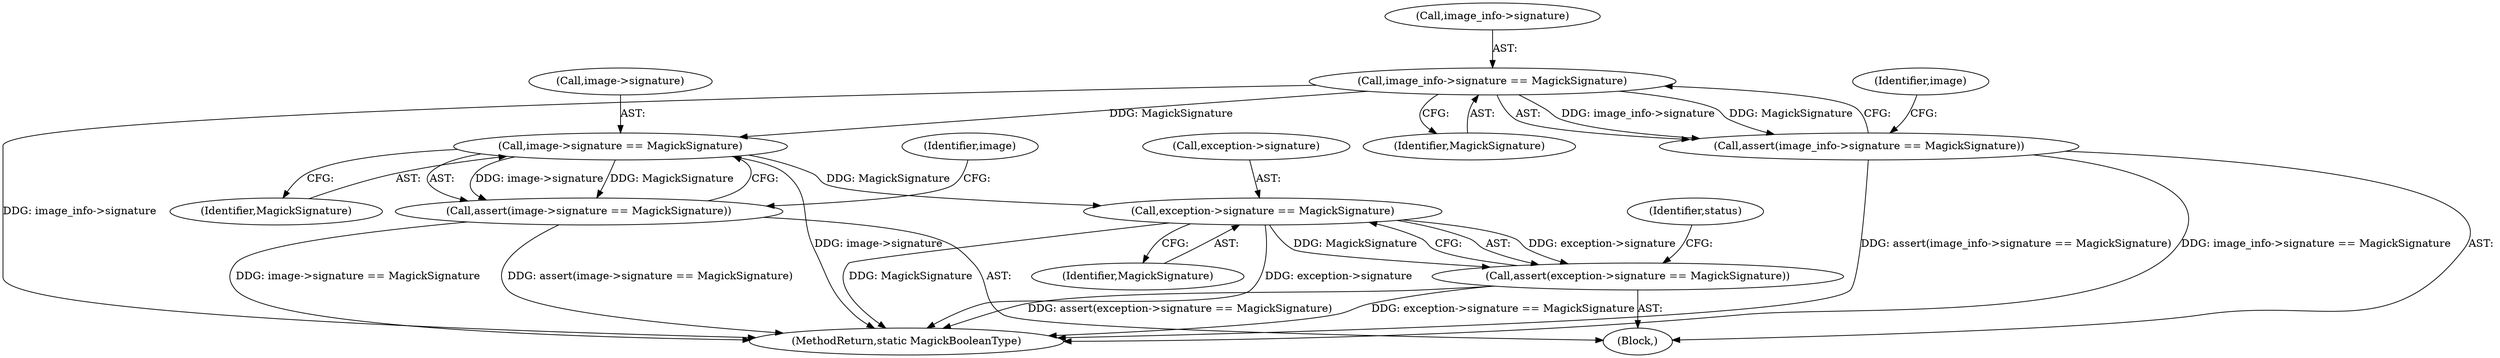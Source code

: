 digraph "0_ImageMagick_0f6fc2d5bf8f500820c3dbcf0d23ee14f2d9f734_4@pointer" {
"1000152" [label="(Call,image_info->signature == MagickSignature)"];
"1000151" [label="(Call,assert(image_info->signature == MagickSignature))"];
"1000164" [label="(Call,image->signature == MagickSignature)"];
"1000163" [label="(Call,assert(image->signature == MagickSignature))"];
"1000206" [label="(Call,exception->signature == MagickSignature)"];
"1000205" [label="(Call,assert(exception->signature == MagickSignature))"];
"1000206" [label="(Call,exception->signature == MagickSignature)"];
"1000152" [label="(Call,image_info->signature == MagickSignature)"];
"1001940" [label="(MethodReturn,static MagickBooleanType)"];
"1000212" [label="(Identifier,status)"];
"1000159" [label="(Identifier,image)"];
"1000164" [label="(Call,image->signature == MagickSignature)"];
"1000172" [label="(Identifier,image)"];
"1000205" [label="(Call,assert(exception->signature == MagickSignature))"];
"1000119" [label="(Block,)"];
"1000168" [label="(Identifier,MagickSignature)"];
"1000156" [label="(Identifier,MagickSignature)"];
"1000163" [label="(Call,assert(image->signature == MagickSignature))"];
"1000165" [label="(Call,image->signature)"];
"1000207" [label="(Call,exception->signature)"];
"1000153" [label="(Call,image_info->signature)"];
"1000210" [label="(Identifier,MagickSignature)"];
"1000151" [label="(Call,assert(image_info->signature == MagickSignature))"];
"1000152" -> "1000151"  [label="AST: "];
"1000152" -> "1000156"  [label="CFG: "];
"1000153" -> "1000152"  [label="AST: "];
"1000156" -> "1000152"  [label="AST: "];
"1000151" -> "1000152"  [label="CFG: "];
"1000152" -> "1001940"  [label="DDG: image_info->signature"];
"1000152" -> "1000151"  [label="DDG: image_info->signature"];
"1000152" -> "1000151"  [label="DDG: MagickSignature"];
"1000152" -> "1000164"  [label="DDG: MagickSignature"];
"1000151" -> "1000119"  [label="AST: "];
"1000159" -> "1000151"  [label="CFG: "];
"1000151" -> "1001940"  [label="DDG: assert(image_info->signature == MagickSignature)"];
"1000151" -> "1001940"  [label="DDG: image_info->signature == MagickSignature"];
"1000164" -> "1000163"  [label="AST: "];
"1000164" -> "1000168"  [label="CFG: "];
"1000165" -> "1000164"  [label="AST: "];
"1000168" -> "1000164"  [label="AST: "];
"1000163" -> "1000164"  [label="CFG: "];
"1000164" -> "1001940"  [label="DDG: image->signature"];
"1000164" -> "1000163"  [label="DDG: image->signature"];
"1000164" -> "1000163"  [label="DDG: MagickSignature"];
"1000164" -> "1000206"  [label="DDG: MagickSignature"];
"1000163" -> "1000119"  [label="AST: "];
"1000172" -> "1000163"  [label="CFG: "];
"1000163" -> "1001940"  [label="DDG: image->signature == MagickSignature"];
"1000163" -> "1001940"  [label="DDG: assert(image->signature == MagickSignature)"];
"1000206" -> "1000205"  [label="AST: "];
"1000206" -> "1000210"  [label="CFG: "];
"1000207" -> "1000206"  [label="AST: "];
"1000210" -> "1000206"  [label="AST: "];
"1000205" -> "1000206"  [label="CFG: "];
"1000206" -> "1001940"  [label="DDG: MagickSignature"];
"1000206" -> "1001940"  [label="DDG: exception->signature"];
"1000206" -> "1000205"  [label="DDG: exception->signature"];
"1000206" -> "1000205"  [label="DDG: MagickSignature"];
"1000205" -> "1000119"  [label="AST: "];
"1000212" -> "1000205"  [label="CFG: "];
"1000205" -> "1001940"  [label="DDG: exception->signature == MagickSignature"];
"1000205" -> "1001940"  [label="DDG: assert(exception->signature == MagickSignature)"];
}
